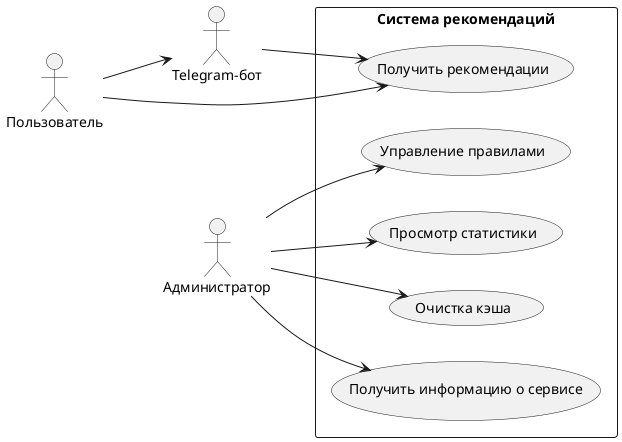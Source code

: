 @startuml
left to right direction

actor Пользователь
actor Администратор
actor "Telegram-бот" as Bot

rectangle "Система рекомендаций" {
usecase "Получить рекомендации" as UC1
usecase "Управление правилами" as UC2
usecase "Просмотр статистики" as UC3
usecase "Очистка кэша" as UC4
usecase "Получить информацию о сервисе" as UC5
}

Пользователь --> UC1
Администратор --> UC2
Администратор --> UC3
Администратор --> UC4
Администратор --> UC5
Пользователь --> Bot
Bot --> UC1

@enduml